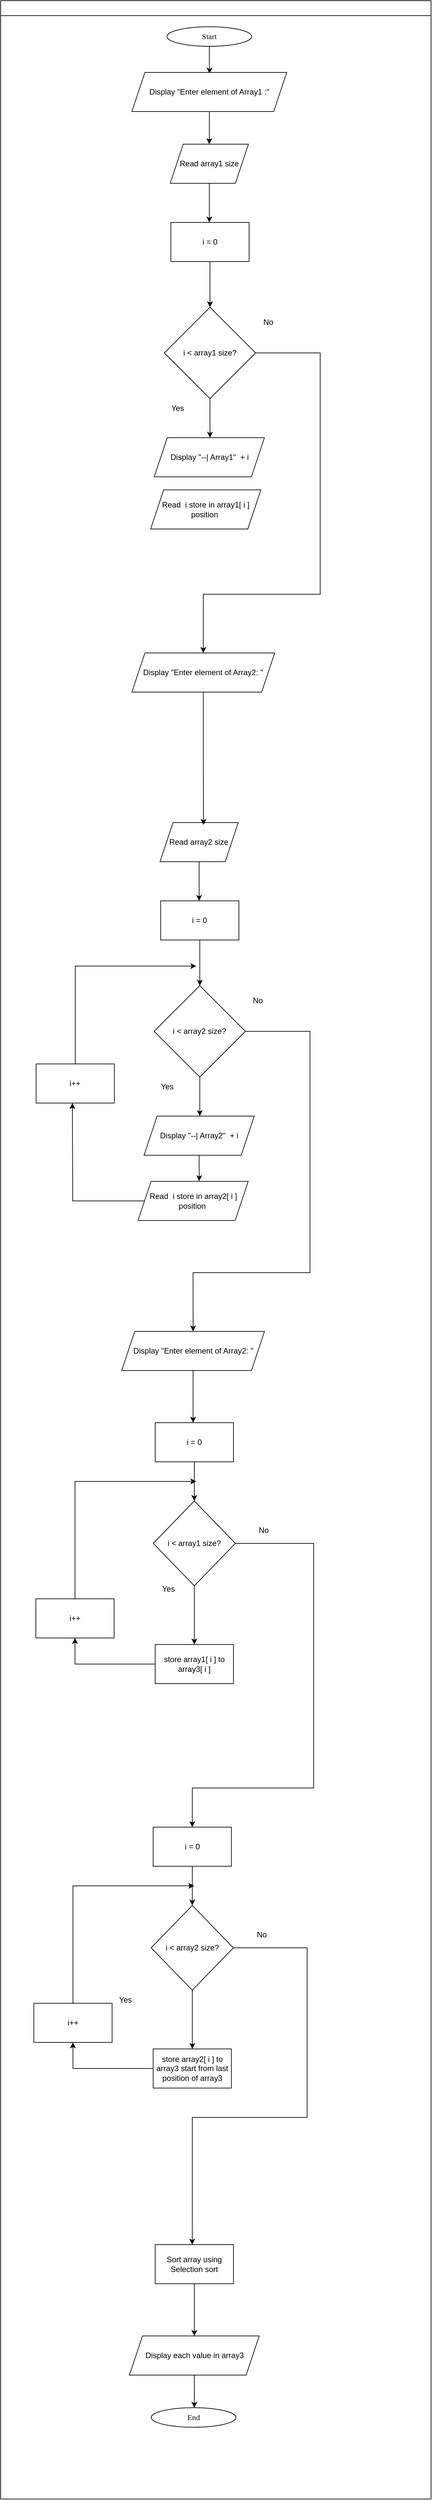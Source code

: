 <mxfile version="25.0.3">
  <diagram id="C5RBs43oDa-KdzZeNtuy" name="Page-1">
    <mxGraphModel dx="1699" dy="477" grid="1" gridSize="10" guides="1" tooltips="1" connect="1" arrows="1" fold="1" page="1" pageScale="1" pageWidth="827" pageHeight="1169" math="0" shadow="0">
      <root>
        <mxCell id="WIyWlLk6GJQsqaUBKTNV-0" />
        <mxCell id="WIyWlLk6GJQsqaUBKTNV-1" parent="WIyWlLk6GJQsqaUBKTNV-0" />
        <mxCell id="mvioNwK95yMqdUQ73LqQ-36" value="" style="swimlane;fontFamily=Sarabun;fontSource=https%3A%2F%2Ffonts.googleapis.com%2Fcss%3Ffamily%3DSarabun;" parent="WIyWlLk6GJQsqaUBKTNV-1" vertex="1">
          <mxGeometry x="-710" y="30" width="660" height="3830" as="geometry" />
        </mxCell>
        <mxCell id="mvioNwK95yMqdUQ73LqQ-35" value="&lt;font data-font-src=&quot;https://fonts.googleapis.com/css?family=Sarabun&quot; face=&quot;Sarabun&quot;&gt;Start&lt;/font&gt;" style="ellipse;whiteSpace=wrap;html=1;" parent="mvioNwK95yMqdUQ73LqQ-36" vertex="1">
          <mxGeometry x="255" y="40" width="130" height="30" as="geometry" />
        </mxCell>
        <mxCell id="QNhVIbcrn-Icenjs99R--4" style="edgeStyle=orthogonalEdgeStyle;rounded=0;orthogonalLoop=1;jettySize=auto;html=1;entryX=0.473;entryY=0.019;entryDx=0;entryDy=0;entryPerimeter=0;" parent="mvioNwK95yMqdUQ73LqQ-36" source="mvioNwK95yMqdUQ73LqQ-35" edge="1">
          <mxGeometry relative="1" as="geometry">
            <mxPoint x="320.33" y="111.71" as="targetPoint" />
          </mxGeometry>
        </mxCell>
        <mxCell id="RHvArnHLX5BHyyiqYKBb-2" style="edgeStyle=orthogonalEdgeStyle;rounded=0;orthogonalLoop=1;jettySize=auto;html=1;" parent="mvioNwK95yMqdUQ73LqQ-36" source="RHvArnHLX5BHyyiqYKBb-0" edge="1">
          <mxGeometry relative="1" as="geometry">
            <mxPoint x="320" y="220" as="targetPoint" />
          </mxGeometry>
        </mxCell>
        <mxCell id="RHvArnHLX5BHyyiqYKBb-0" value="Display &quot;Enter element of Array1 :&quot;" style="shape=parallelogram;perimeter=parallelogramPerimeter;whiteSpace=wrap;html=1;fixedSize=1;" parent="mvioNwK95yMqdUQ73LqQ-36" vertex="1">
          <mxGeometry x="201.25" y="110" width="237.5" height="60" as="geometry" />
        </mxCell>
        <mxCell id="RHvArnHLX5BHyyiqYKBb-4" style="edgeStyle=orthogonalEdgeStyle;rounded=0;orthogonalLoop=1;jettySize=auto;html=1;" parent="mvioNwK95yMqdUQ73LqQ-36" source="RHvArnHLX5BHyyiqYKBb-1" edge="1">
          <mxGeometry relative="1" as="geometry">
            <mxPoint x="320" y="340" as="targetPoint" />
          </mxGeometry>
        </mxCell>
        <mxCell id="RHvArnHLX5BHyyiqYKBb-1" value="Read array1 size" style="shape=parallelogram;perimeter=parallelogramPerimeter;whiteSpace=wrap;html=1;fixedSize=1;" parent="mvioNwK95yMqdUQ73LqQ-36" vertex="1">
          <mxGeometry x="260" y="220" width="120" height="60" as="geometry" />
        </mxCell>
        <mxCell id="RHvArnHLX5BHyyiqYKBb-6" style="edgeStyle=orthogonalEdgeStyle;rounded=0;orthogonalLoop=1;jettySize=auto;html=1;" parent="mvioNwK95yMqdUQ73LqQ-36" source="RHvArnHLX5BHyyiqYKBb-3" edge="1">
          <mxGeometry relative="1" as="geometry">
            <mxPoint x="321" y="470" as="targetPoint" />
          </mxGeometry>
        </mxCell>
        <mxCell id="RHvArnHLX5BHyyiqYKBb-3" value="i = 0" style="rounded=0;whiteSpace=wrap;html=1;" parent="mvioNwK95yMqdUQ73LqQ-36" vertex="1">
          <mxGeometry x="261" y="340" width="120" height="60" as="geometry" />
        </mxCell>
        <mxCell id="RHvArnHLX5BHyyiqYKBb-7" style="edgeStyle=orthogonalEdgeStyle;rounded=0;orthogonalLoop=1;jettySize=auto;html=1;" parent="mvioNwK95yMqdUQ73LqQ-36" source="RHvArnHLX5BHyyiqYKBb-5" edge="1">
          <mxGeometry relative="1" as="geometry">
            <mxPoint x="321" y="670" as="targetPoint" />
          </mxGeometry>
        </mxCell>
        <mxCell id="RHvArnHLX5BHyyiqYKBb-13" style="edgeStyle=orthogonalEdgeStyle;rounded=0;orthogonalLoop=1;jettySize=auto;html=1;entryX=0.5;entryY=0;entryDx=0;entryDy=0;" parent="mvioNwK95yMqdUQ73LqQ-36" source="RHvArnHLX5BHyyiqYKBb-5" target="RHvArnHLX5BHyyiqYKBb-15" edge="1">
          <mxGeometry relative="1" as="geometry">
            <mxPoint x="321.0" y="910" as="targetPoint" />
            <Array as="points">
              <mxPoint x="490" y="540" />
              <mxPoint x="490" y="910" />
              <mxPoint x="311" y="910" />
            </Array>
          </mxGeometry>
        </mxCell>
        <mxCell id="RHvArnHLX5BHyyiqYKBb-5" value="i &amp;lt; array1 size?" style="rhombus;whiteSpace=wrap;html=1;" parent="mvioNwK95yMqdUQ73LqQ-36" vertex="1">
          <mxGeometry x="251" y="470" width="140" height="140" as="geometry" />
        </mxCell>
        <mxCell id="RHvArnHLX5BHyyiqYKBb-9" value="Display &quot;--| Array1&quot;&amp;nbsp; + i" style="shape=parallelogram;perimeter=parallelogramPerimeter;whiteSpace=wrap;html=1;fixedSize=1;" parent="mvioNwK95yMqdUQ73LqQ-36" vertex="1">
          <mxGeometry x="235.5" y="670" width="169" height="60" as="geometry" />
        </mxCell>
        <mxCell id="RHvArnHLX5BHyyiqYKBb-10" value="Read&amp;nbsp; i store in array1[ i ] position&amp;nbsp;" style="shape=parallelogram;perimeter=parallelogramPerimeter;whiteSpace=wrap;html=1;fixedSize=1;" parent="mvioNwK95yMqdUQ73LqQ-36" vertex="1">
          <mxGeometry x="230" y="750" width="169" height="60" as="geometry" />
        </mxCell>
        <mxCell id="RHvArnHLX5BHyyiqYKBb-11" value="Yes" style="text;html=1;align=center;verticalAlign=middle;resizable=0;points=[];autosize=1;strokeColor=none;fillColor=none;" parent="mvioNwK95yMqdUQ73LqQ-36" vertex="1">
          <mxGeometry x="251" y="610" width="40" height="30" as="geometry" />
        </mxCell>
        <mxCell id="RHvArnHLX5BHyyiqYKBb-15" value="Display &quot;Enter element of Array2: &quot;" style="shape=parallelogram;perimeter=parallelogramPerimeter;whiteSpace=wrap;html=1;fixedSize=1;" parent="mvioNwK95yMqdUQ73LqQ-36" vertex="1">
          <mxGeometry x="201.25" y="1000" width="219" height="60" as="geometry" />
        </mxCell>
        <mxCell id="RHvArnHLX5BHyyiqYKBb-17" style="edgeStyle=orthogonalEdgeStyle;rounded=0;orthogonalLoop=1;jettySize=auto;html=1;" parent="mvioNwK95yMqdUQ73LqQ-36" source="RHvArnHLX5BHyyiqYKBb-18" edge="1">
          <mxGeometry relative="1" as="geometry">
            <mxPoint x="304.38" y="1380" as="targetPoint" />
          </mxGeometry>
        </mxCell>
        <mxCell id="RHvArnHLX5BHyyiqYKBb-18" value="Read array2 size" style="shape=parallelogram;perimeter=parallelogramPerimeter;whiteSpace=wrap;html=1;fixedSize=1;" parent="mvioNwK95yMqdUQ73LqQ-36" vertex="1">
          <mxGeometry x="244.38" y="1260" width="120" height="60" as="geometry" />
        </mxCell>
        <mxCell id="RHvArnHLX5BHyyiqYKBb-19" style="edgeStyle=orthogonalEdgeStyle;rounded=0;orthogonalLoop=1;jettySize=auto;html=1;" parent="mvioNwK95yMqdUQ73LqQ-36" source="RHvArnHLX5BHyyiqYKBb-20" edge="1">
          <mxGeometry relative="1" as="geometry">
            <mxPoint x="305.38" y="1510" as="targetPoint" />
          </mxGeometry>
        </mxCell>
        <mxCell id="RHvArnHLX5BHyyiqYKBb-20" value="i = 0" style="rounded=0;whiteSpace=wrap;html=1;" parent="mvioNwK95yMqdUQ73LqQ-36" vertex="1">
          <mxGeometry x="245.38" y="1380" width="120" height="60" as="geometry" />
        </mxCell>
        <mxCell id="RHvArnHLX5BHyyiqYKBb-21" style="edgeStyle=orthogonalEdgeStyle;rounded=0;orthogonalLoop=1;jettySize=auto;html=1;" parent="mvioNwK95yMqdUQ73LqQ-36" source="RHvArnHLX5BHyyiqYKBb-23" edge="1">
          <mxGeometry relative="1" as="geometry">
            <mxPoint x="305.38" y="1710" as="targetPoint" />
          </mxGeometry>
        </mxCell>
        <mxCell id="RHvArnHLX5BHyyiqYKBb-22" style="edgeStyle=orthogonalEdgeStyle;rounded=0;orthogonalLoop=1;jettySize=auto;html=1;entryX=0.5;entryY=0;entryDx=0;entryDy=0;" parent="mvioNwK95yMqdUQ73LqQ-36" source="RHvArnHLX5BHyyiqYKBb-23" target="RHvArnHLX5BHyyiqYKBb-27" edge="1">
          <mxGeometry relative="1" as="geometry">
            <mxPoint x="305.38" y="1950" as="targetPoint" />
            <Array as="points">
              <mxPoint x="474.38" y="1580" />
              <mxPoint x="474.38" y="1950" />
              <mxPoint x="295.38" y="1950" />
            </Array>
          </mxGeometry>
        </mxCell>
        <mxCell id="RHvArnHLX5BHyyiqYKBb-23" value="i &amp;lt; array2 size?" style="rhombus;whiteSpace=wrap;html=1;" parent="mvioNwK95yMqdUQ73LqQ-36" vertex="1">
          <mxGeometry x="235.38" y="1510" width="140" height="140" as="geometry" />
        </mxCell>
        <mxCell id="RHvArnHLX5BHyyiqYKBb-24" value="Display &quot;--| Array2&quot;&amp;nbsp; + i" style="shape=parallelogram;perimeter=parallelogramPerimeter;whiteSpace=wrap;html=1;fixedSize=1;" parent="mvioNwK95yMqdUQ73LqQ-36" vertex="1">
          <mxGeometry x="219.88" y="1710" width="169" height="60" as="geometry" />
        </mxCell>
        <mxCell id="RHvArnHLX5BHyyiqYKBb-38" style="edgeStyle=orthogonalEdgeStyle;rounded=0;orthogonalLoop=1;jettySize=auto;html=1;" parent="mvioNwK95yMqdUQ73LqQ-36" source="RHvArnHLX5BHyyiqYKBb-25" edge="1">
          <mxGeometry relative="1" as="geometry">
            <mxPoint x="110" y="1690" as="targetPoint" />
          </mxGeometry>
        </mxCell>
        <mxCell id="RHvArnHLX5BHyyiqYKBb-25" value="Read&amp;nbsp; i store in array2[ i ] position&amp;nbsp;" style="shape=parallelogram;perimeter=parallelogramPerimeter;whiteSpace=wrap;html=1;fixedSize=1;" parent="mvioNwK95yMqdUQ73LqQ-36" vertex="1">
          <mxGeometry x="210.63" y="1810" width="169" height="60" as="geometry" />
        </mxCell>
        <mxCell id="RHvArnHLX5BHyyiqYKBb-26" value="Yes" style="text;html=1;align=center;verticalAlign=middle;resizable=0;points=[];autosize=1;strokeColor=none;fillColor=none;" parent="mvioNwK95yMqdUQ73LqQ-36" vertex="1">
          <mxGeometry x="235.38" y="1650" width="40" height="30" as="geometry" />
        </mxCell>
        <mxCell id="RHvArnHLX5BHyyiqYKBb-30" style="edgeStyle=orthogonalEdgeStyle;rounded=0;orthogonalLoop=1;jettySize=auto;html=1;" parent="mvioNwK95yMqdUQ73LqQ-36" source="RHvArnHLX5BHyyiqYKBb-27" edge="1">
          <mxGeometry relative="1" as="geometry">
            <mxPoint x="295.13" y="2180" as="targetPoint" />
          </mxGeometry>
        </mxCell>
        <mxCell id="RHvArnHLX5BHyyiqYKBb-27" value="Display &quot;Enter element of Array2: &quot;" style="shape=parallelogram;perimeter=parallelogramPerimeter;whiteSpace=wrap;html=1;fixedSize=1;" parent="mvioNwK95yMqdUQ73LqQ-36" vertex="1">
          <mxGeometry x="185.63" y="2040" width="219" height="60" as="geometry" />
        </mxCell>
        <mxCell id="RHvArnHLX5BHyyiqYKBb-28" value="No" style="text;html=1;align=center;verticalAlign=middle;resizable=0;points=[];autosize=1;strokeColor=none;fillColor=none;" parent="mvioNwK95yMqdUQ73LqQ-36" vertex="1">
          <mxGeometry x="374.38" y="1518" width="40" height="30" as="geometry" />
        </mxCell>
        <mxCell id="RHvArnHLX5BHyyiqYKBb-29" style="edgeStyle=orthogonalEdgeStyle;rounded=0;orthogonalLoop=1;jettySize=auto;html=1;entryX=0.556;entryY=0.06;entryDx=0;entryDy=0;entryPerimeter=0;" parent="mvioNwK95yMqdUQ73LqQ-36" source="RHvArnHLX5BHyyiqYKBb-15" target="RHvArnHLX5BHyyiqYKBb-18" edge="1">
          <mxGeometry relative="1" as="geometry" />
        </mxCell>
        <mxCell id="RHvArnHLX5BHyyiqYKBb-33" style="edgeStyle=orthogonalEdgeStyle;rounded=0;orthogonalLoop=1;jettySize=auto;html=1;" parent="mvioNwK95yMqdUQ73LqQ-36" source="RHvArnHLX5BHyyiqYKBb-31" edge="1">
          <mxGeometry relative="1" as="geometry">
            <mxPoint x="297" y="2300" as="targetPoint" />
          </mxGeometry>
        </mxCell>
        <mxCell id="RHvArnHLX5BHyyiqYKBb-31" value="i = 0" style="rounded=0;whiteSpace=wrap;html=1;" parent="mvioNwK95yMqdUQ73LqQ-36" vertex="1">
          <mxGeometry x="237" y="2180" width="120" height="60" as="geometry" />
        </mxCell>
        <mxCell id="RHvArnHLX5BHyyiqYKBb-36" style="edgeStyle=orthogonalEdgeStyle;rounded=0;orthogonalLoop=1;jettySize=auto;html=1;" parent="mvioNwK95yMqdUQ73LqQ-36" source="RHvArnHLX5BHyyiqYKBb-32" edge="1">
          <mxGeometry relative="1" as="geometry">
            <mxPoint x="297.0" y="2520" as="targetPoint" />
          </mxGeometry>
        </mxCell>
        <mxCell id="RHvArnHLX5BHyyiqYKBb-56" style="edgeStyle=orthogonalEdgeStyle;rounded=0;orthogonalLoop=1;jettySize=auto;html=1;entryX=0.5;entryY=0;entryDx=0;entryDy=0;" parent="mvioNwK95yMqdUQ73LqQ-36" source="RHvArnHLX5BHyyiqYKBb-32" target="RHvArnHLX5BHyyiqYKBb-47" edge="1">
          <mxGeometry relative="1" as="geometry">
            <Array as="points">
              <mxPoint x="480" y="2365" />
              <mxPoint x="480" y="2740" />
              <mxPoint x="294" y="2740" />
            </Array>
          </mxGeometry>
        </mxCell>
        <mxCell id="RHvArnHLX5BHyyiqYKBb-32" value="i &amp;lt; array1 size?" style="rhombus;whiteSpace=wrap;html=1;" parent="mvioNwK95yMqdUQ73LqQ-36" vertex="1">
          <mxGeometry x="234" y="2300" width="126" height="130" as="geometry" />
        </mxCell>
        <mxCell id="RHvArnHLX5BHyyiqYKBb-35" value="No" style="text;html=1;align=center;verticalAlign=middle;resizable=0;points=[];autosize=1;strokeColor=none;fillColor=none;" parent="mvioNwK95yMqdUQ73LqQ-36" vertex="1">
          <mxGeometry x="383.38" y="2330" width="40" height="30" as="geometry" />
        </mxCell>
        <mxCell id="RHvArnHLX5BHyyiqYKBb-34" value="Yes" style="text;html=1;align=center;verticalAlign=middle;resizable=0;points=[];autosize=1;strokeColor=none;fillColor=none;" parent="mvioNwK95yMqdUQ73LqQ-36" vertex="1">
          <mxGeometry x="237" y="2420" width="40" height="30" as="geometry" />
        </mxCell>
        <mxCell id="RHvArnHLX5BHyyiqYKBb-37" style="edgeStyle=orthogonalEdgeStyle;rounded=0;orthogonalLoop=1;jettySize=auto;html=1;entryX=0.556;entryY=-0.006;entryDx=0;entryDy=0;entryPerimeter=0;" parent="mvioNwK95yMqdUQ73LqQ-36" source="RHvArnHLX5BHyyiqYKBb-24" target="RHvArnHLX5BHyyiqYKBb-25" edge="1">
          <mxGeometry relative="1" as="geometry" />
        </mxCell>
        <mxCell id="RHvArnHLX5BHyyiqYKBb-40" style="edgeStyle=orthogonalEdgeStyle;rounded=0;orthogonalLoop=1;jettySize=auto;html=1;" parent="mvioNwK95yMqdUQ73LqQ-36" source="RHvArnHLX5BHyyiqYKBb-39" edge="1">
          <mxGeometry relative="1" as="geometry">
            <mxPoint x="300" y="1480" as="targetPoint" />
            <Array as="points">
              <mxPoint x="114" y="1480" />
            </Array>
          </mxGeometry>
        </mxCell>
        <mxCell id="RHvArnHLX5BHyyiqYKBb-39" value="i++" style="rounded=0;whiteSpace=wrap;html=1;" parent="mvioNwK95yMqdUQ73LqQ-36" vertex="1">
          <mxGeometry x="54.38" y="1630" width="120" height="60" as="geometry" />
        </mxCell>
        <mxCell id="RHvArnHLX5BHyyiqYKBb-44" style="edgeStyle=orthogonalEdgeStyle;rounded=0;orthogonalLoop=1;jettySize=auto;html=1;entryX=0.5;entryY=1;entryDx=0;entryDy=0;" parent="mvioNwK95yMqdUQ73LqQ-36" source="RHvArnHLX5BHyyiqYKBb-42" target="RHvArnHLX5BHyyiqYKBb-43" edge="1">
          <mxGeometry relative="1" as="geometry" />
        </mxCell>
        <mxCell id="RHvArnHLX5BHyyiqYKBb-42" value="store array1[ i ] to array3[ i ]" style="rounded=0;whiteSpace=wrap;html=1;" parent="mvioNwK95yMqdUQ73LqQ-36" vertex="1">
          <mxGeometry x="237" y="2520" width="120" height="60" as="geometry" />
        </mxCell>
        <mxCell id="RHvArnHLX5BHyyiqYKBb-45" style="edgeStyle=orthogonalEdgeStyle;rounded=0;orthogonalLoop=1;jettySize=auto;html=1;" parent="mvioNwK95yMqdUQ73LqQ-36" source="RHvArnHLX5BHyyiqYKBb-43" edge="1">
          <mxGeometry relative="1" as="geometry">
            <mxPoint x="300" y="2270" as="targetPoint" />
            <Array as="points">
              <mxPoint x="114" y="2270" />
            </Array>
          </mxGeometry>
        </mxCell>
        <mxCell id="RHvArnHLX5BHyyiqYKBb-43" value="i++" style="rounded=0;whiteSpace=wrap;html=1;" parent="mvioNwK95yMqdUQ73LqQ-36" vertex="1">
          <mxGeometry x="54" y="2450" width="120" height="60" as="geometry" />
        </mxCell>
        <mxCell id="RHvArnHLX5BHyyiqYKBb-46" style="edgeStyle=orthogonalEdgeStyle;rounded=0;orthogonalLoop=1;jettySize=auto;html=1;" parent="mvioNwK95yMqdUQ73LqQ-36" source="RHvArnHLX5BHyyiqYKBb-47" edge="1">
          <mxGeometry relative="1" as="geometry">
            <mxPoint x="293.87" y="2920" as="targetPoint" />
          </mxGeometry>
        </mxCell>
        <mxCell id="RHvArnHLX5BHyyiqYKBb-47" value="i = 0" style="rounded=0;whiteSpace=wrap;html=1;" parent="mvioNwK95yMqdUQ73LqQ-36" vertex="1">
          <mxGeometry x="233.87" y="2800" width="120" height="60" as="geometry" />
        </mxCell>
        <mxCell id="RHvArnHLX5BHyyiqYKBb-48" style="edgeStyle=orthogonalEdgeStyle;rounded=0;orthogonalLoop=1;jettySize=auto;html=1;" parent="mvioNwK95yMqdUQ73LqQ-36" source="RHvArnHLX5BHyyiqYKBb-49" edge="1">
          <mxGeometry relative="1" as="geometry">
            <mxPoint x="293.87" y="3140" as="targetPoint" />
          </mxGeometry>
        </mxCell>
        <mxCell id="RHvArnHLX5BHyyiqYKBb-58" style="edgeStyle=orthogonalEdgeStyle;rounded=0;orthogonalLoop=1;jettySize=auto;html=1;" parent="mvioNwK95yMqdUQ73LqQ-36" source="RHvArnHLX5BHyyiqYKBb-49" edge="1">
          <mxGeometry relative="1" as="geometry">
            <mxPoint x="293.87" y="3440" as="targetPoint" />
            <Array as="points">
              <mxPoint x="470" y="2985" />
              <mxPoint x="470" y="3245" />
              <mxPoint x="294" y="3245" />
            </Array>
          </mxGeometry>
        </mxCell>
        <mxCell id="RHvArnHLX5BHyyiqYKBb-49" value="i &amp;lt; array2 size?" style="rhombus;whiteSpace=wrap;html=1;" parent="mvioNwK95yMqdUQ73LqQ-36" vertex="1">
          <mxGeometry x="230.87" y="2920" width="126" height="130" as="geometry" />
        </mxCell>
        <mxCell id="RHvArnHLX5BHyyiqYKBb-50" value="No" style="text;html=1;align=center;verticalAlign=middle;resizable=0;points=[];autosize=1;strokeColor=none;fillColor=none;" parent="mvioNwK95yMqdUQ73LqQ-36" vertex="1">
          <mxGeometry x="380.25" y="2950" width="40" height="30" as="geometry" />
        </mxCell>
        <mxCell id="RHvArnHLX5BHyyiqYKBb-51" value="Yes" style="text;html=1;align=center;verticalAlign=middle;resizable=0;points=[];autosize=1;strokeColor=none;fillColor=none;" parent="mvioNwK95yMqdUQ73LqQ-36" vertex="1">
          <mxGeometry x="171.25" y="3050" width="40" height="30" as="geometry" />
        </mxCell>
        <mxCell id="RHvArnHLX5BHyyiqYKBb-52" style="edgeStyle=orthogonalEdgeStyle;rounded=0;orthogonalLoop=1;jettySize=auto;html=1;entryX=0.5;entryY=1;entryDx=0;entryDy=0;" parent="mvioNwK95yMqdUQ73LqQ-36" source="RHvArnHLX5BHyyiqYKBb-53" target="RHvArnHLX5BHyyiqYKBb-55" edge="1">
          <mxGeometry relative="1" as="geometry" />
        </mxCell>
        <mxCell id="RHvArnHLX5BHyyiqYKBb-53" value="store array2[ i ] to array3 start from last position of array3" style="rounded=0;whiteSpace=wrap;html=1;" parent="mvioNwK95yMqdUQ73LqQ-36" vertex="1">
          <mxGeometry x="233.87" y="3140" width="120" height="60" as="geometry" />
        </mxCell>
        <mxCell id="RHvArnHLX5BHyyiqYKBb-54" style="edgeStyle=orthogonalEdgeStyle;rounded=0;orthogonalLoop=1;jettySize=auto;html=1;" parent="mvioNwK95yMqdUQ73LqQ-36" source="RHvArnHLX5BHyyiqYKBb-55" edge="1">
          <mxGeometry relative="1" as="geometry">
            <mxPoint x="296.87" y="2890" as="targetPoint" />
            <Array as="points">
              <mxPoint x="110.87" y="2890" />
            </Array>
          </mxGeometry>
        </mxCell>
        <mxCell id="RHvArnHLX5BHyyiqYKBb-55" value="i++" style="rounded=0;whiteSpace=wrap;html=1;" parent="mvioNwK95yMqdUQ73LqQ-36" vertex="1">
          <mxGeometry x="50.87" y="3070" width="120" height="60" as="geometry" />
        </mxCell>
        <mxCell id="RHvArnHLX5BHyyiqYKBb-60" style="edgeStyle=orthogonalEdgeStyle;rounded=0;orthogonalLoop=1;jettySize=auto;html=1;" parent="mvioNwK95yMqdUQ73LqQ-36" source="RHvArnHLX5BHyyiqYKBb-59" edge="1">
          <mxGeometry relative="1" as="geometry">
            <mxPoint x="297" y="3580" as="targetPoint" />
          </mxGeometry>
        </mxCell>
        <mxCell id="RHvArnHLX5BHyyiqYKBb-59" value="Sort array using Selection sort" style="rounded=0;whiteSpace=wrap;html=1;" parent="mvioNwK95yMqdUQ73LqQ-36" vertex="1">
          <mxGeometry x="237" y="3440" width="120" height="60" as="geometry" />
        </mxCell>
        <mxCell id="RHvArnHLX5BHyyiqYKBb-63" style="edgeStyle=orthogonalEdgeStyle;rounded=0;orthogonalLoop=1;jettySize=auto;html=1;" parent="mvioNwK95yMqdUQ73LqQ-36" source="RHvArnHLX5BHyyiqYKBb-62" edge="1">
          <mxGeometry relative="1" as="geometry">
            <mxPoint x="297" y="3690" as="targetPoint" />
          </mxGeometry>
        </mxCell>
        <mxCell id="RHvArnHLX5BHyyiqYKBb-62" value="Display each value in array3" style="shape=parallelogram;perimeter=parallelogramPerimeter;whiteSpace=wrap;html=1;fixedSize=1;" parent="mvioNwK95yMqdUQ73LqQ-36" vertex="1">
          <mxGeometry x="197.5" y="3580" width="199" height="60" as="geometry" />
        </mxCell>
        <mxCell id="RHvArnHLX5BHyyiqYKBb-64" value="&lt;font data-font-src=&quot;https://fonts.googleapis.com/css?family=Sarabun&quot; face=&quot;Sarabun&quot;&gt;End&lt;/font&gt;" style="ellipse;whiteSpace=wrap;html=1;" parent="mvioNwK95yMqdUQ73LqQ-36" vertex="1">
          <mxGeometry x="230.87" y="3690" width="130" height="30" as="geometry" />
        </mxCell>
        <mxCell id="RHvArnHLX5BHyyiqYKBb-12" value="No" style="text;html=1;align=center;verticalAlign=middle;resizable=0;points=[];autosize=1;strokeColor=none;fillColor=none;" parent="WIyWlLk6GJQsqaUBKTNV-1" vertex="1">
          <mxGeometry x="-320" y="508" width="40" height="30" as="geometry" />
        </mxCell>
      </root>
    </mxGraphModel>
  </diagram>
</mxfile>
